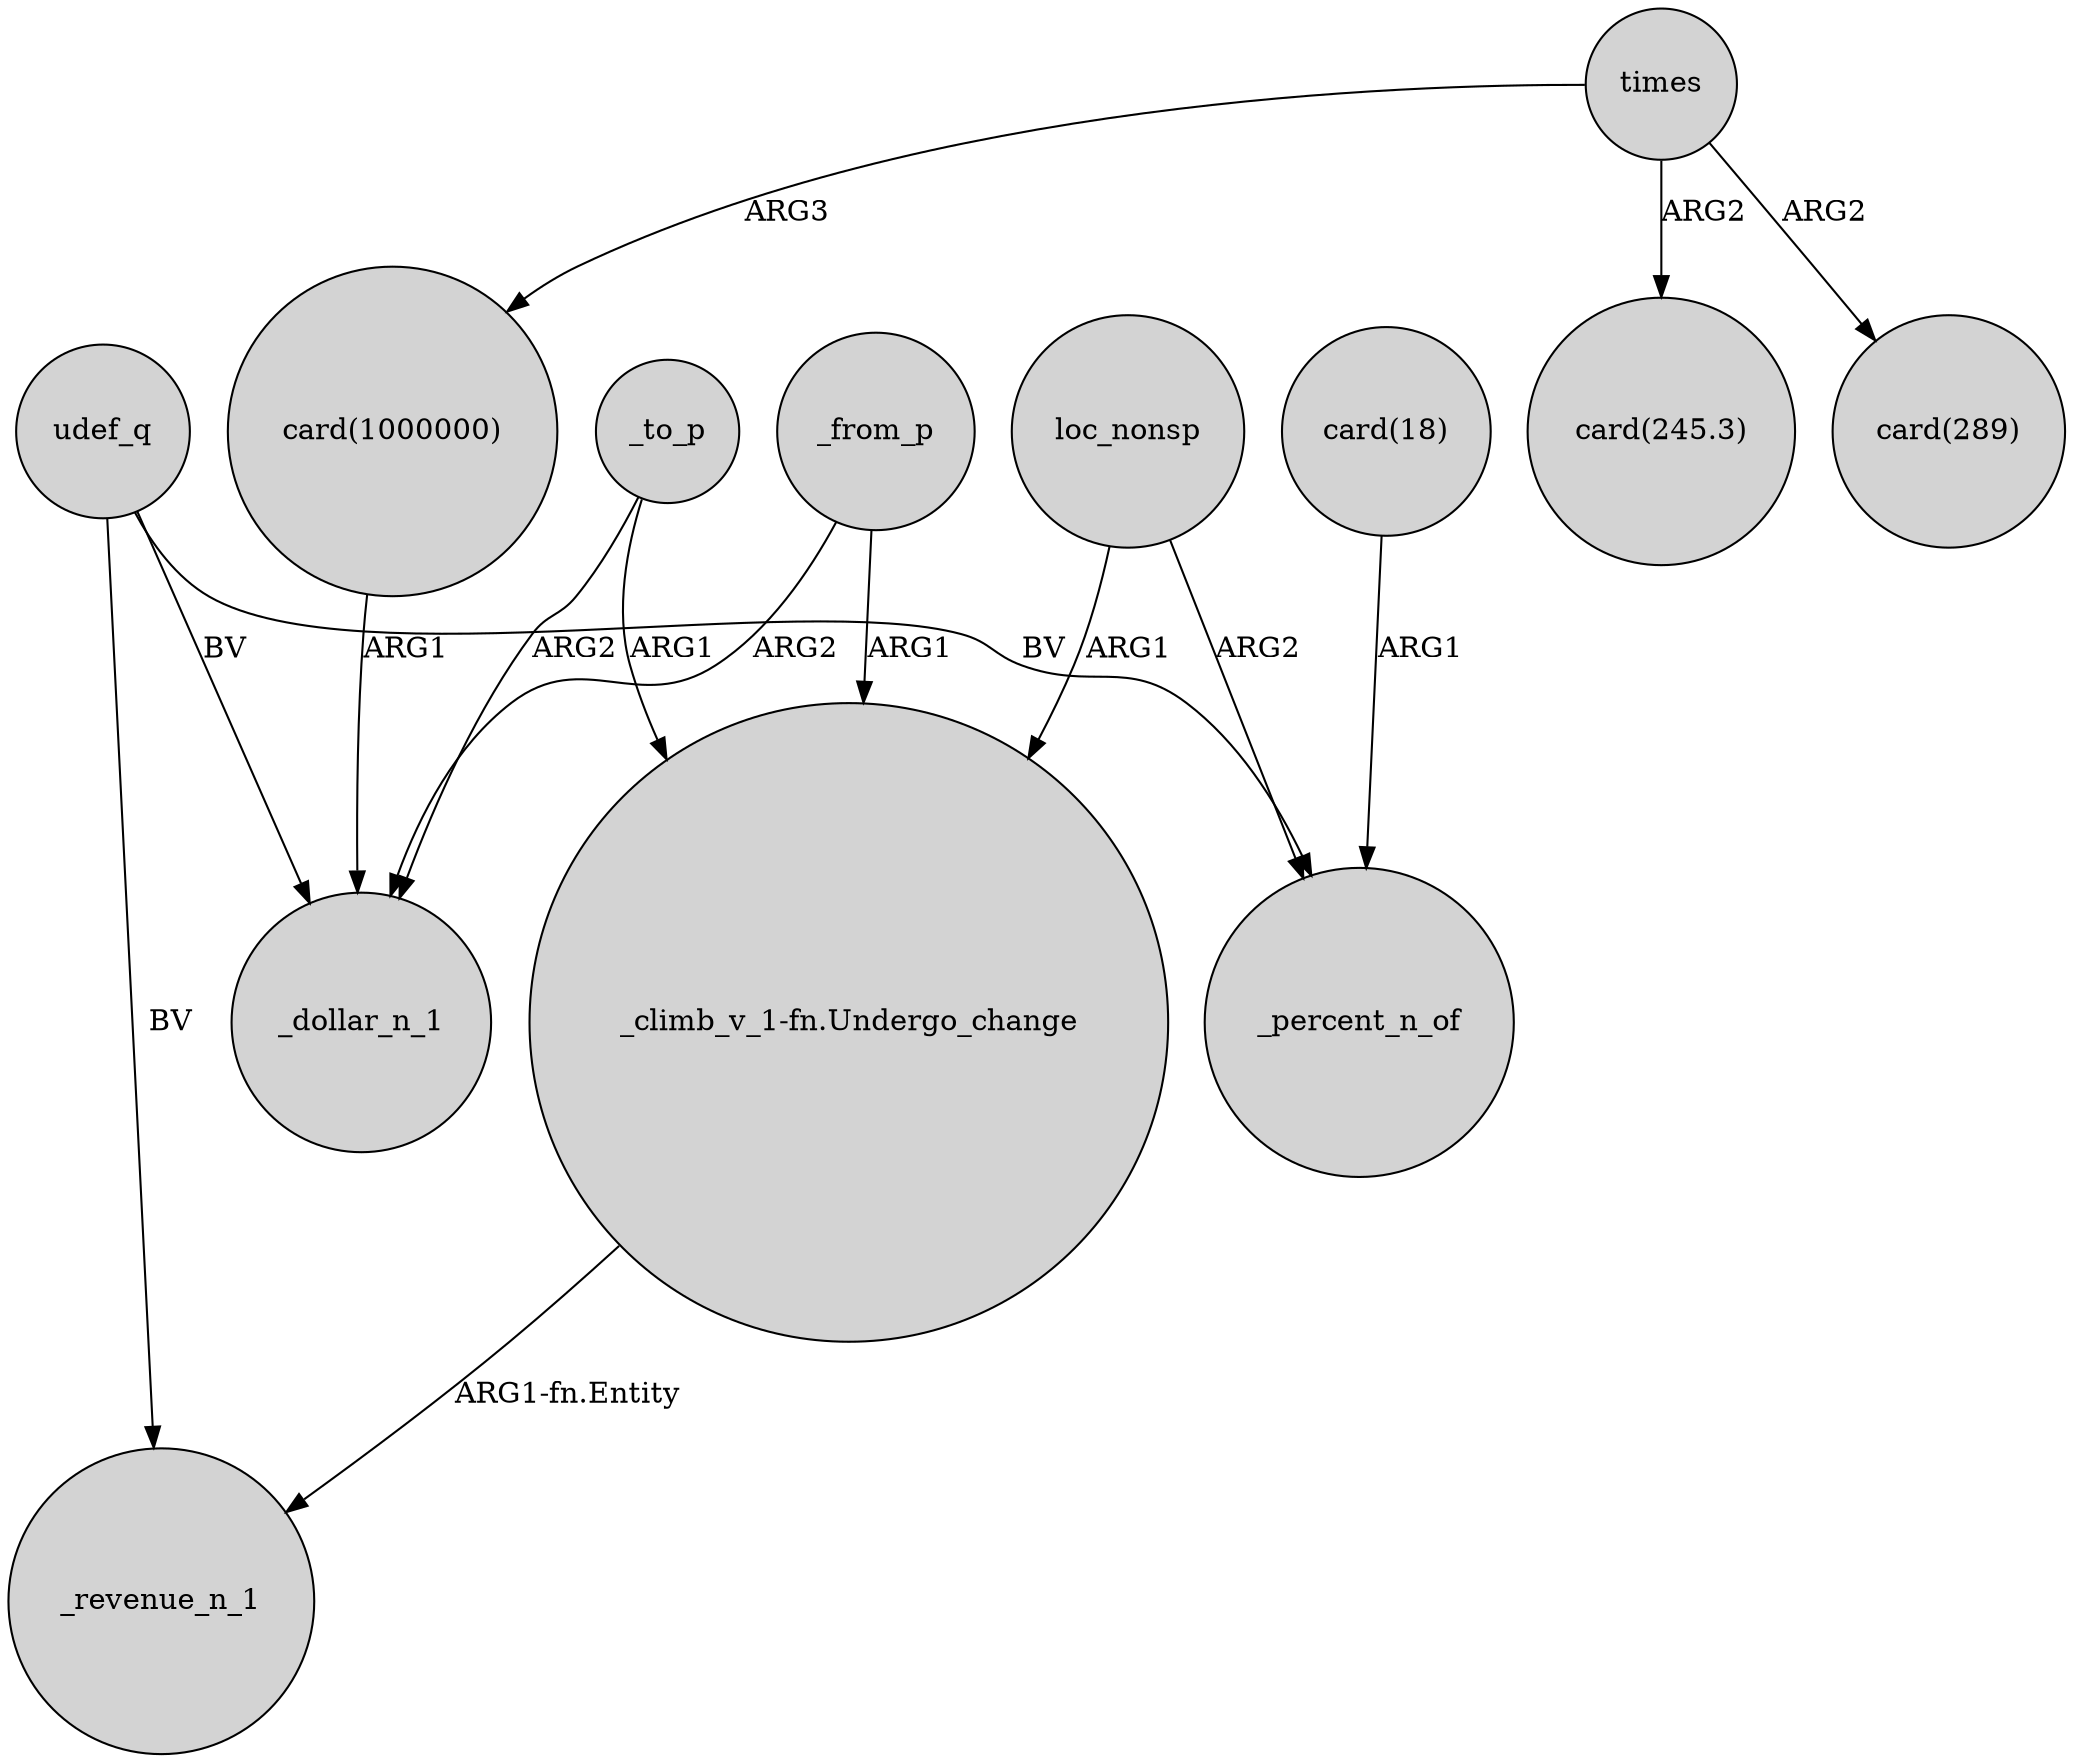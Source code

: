 digraph {
	node [shape=circle style=filled]
	times -> "card(1000000)" [label=ARG3]
	udef_q -> _percent_n_of [label=BV]
	times -> "card(245.3)" [label=ARG2]
	_to_p -> _dollar_n_1 [label=ARG2]
	udef_q -> _dollar_n_1 [label=BV]
	times -> "card(289)" [label=ARG2]
	_from_p -> "_climb_v_1-fn.Undergo_change" [label=ARG1]
	"card(1000000)" -> _dollar_n_1 [label=ARG1]
	udef_q -> _revenue_n_1 [label=BV]
	_to_p -> "_climb_v_1-fn.Undergo_change" [label=ARG1]
	loc_nonsp -> "_climb_v_1-fn.Undergo_change" [label=ARG1]
	"card(18)" -> _percent_n_of [label=ARG1]
	_from_p -> _dollar_n_1 [label=ARG2]
	"_climb_v_1-fn.Undergo_change" -> _revenue_n_1 [label="ARG1-fn.Entity"]
	loc_nonsp -> _percent_n_of [label=ARG2]
}
